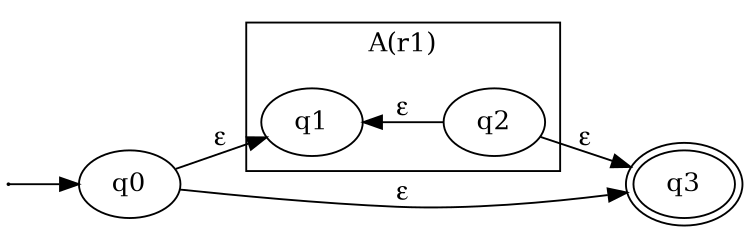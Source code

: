 digraph G {    
    rankdir=LR;
    size = "5,7";
    1 -> q0;
    1 [label="",width=0.00001,height=0.00001];
    q0 -> q1 [fontname=Symbol,label="e"];
    q2 -> q3 [fontname=Symbol,label="e"];
    q0 -> q3 [fontname=Symbol,label="e"];

  subgraph cluster0 {
    label="A(r1)"
    q1 -> q2 [style="invis"];
  }
    q2 -> q1 [fontname=Symbol,label="e"];

    q3  [peripheries=2];
}

